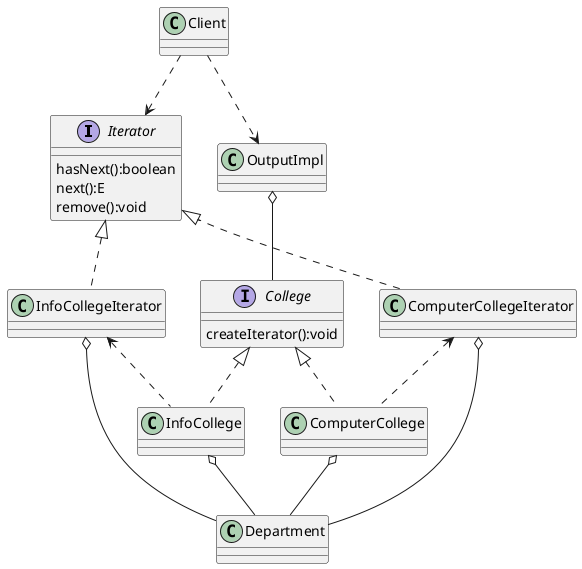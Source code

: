 @startuml
interface Iterator{
hasNext():boolean
next():E
remove():void
}

Client ..> OutputImpl
Client ..> Iterator

Iterator <|.. ComputerCollegeIterator
Iterator <|.. InfoCollegeIterator
ComputerCollege o-- Department
InfoCollege o-- Department
ComputerCollegeIterator o-- Department
InfoCollegeIterator o-- Department
InfoCollegeIterator <.. InfoCollege
ComputerCollegeIterator <.. ComputerCollege

interface College{
createIterator():void
}

College <|.. ComputerCollege
College <|.. InfoCollege

OutputImpl o-- College
@enduml